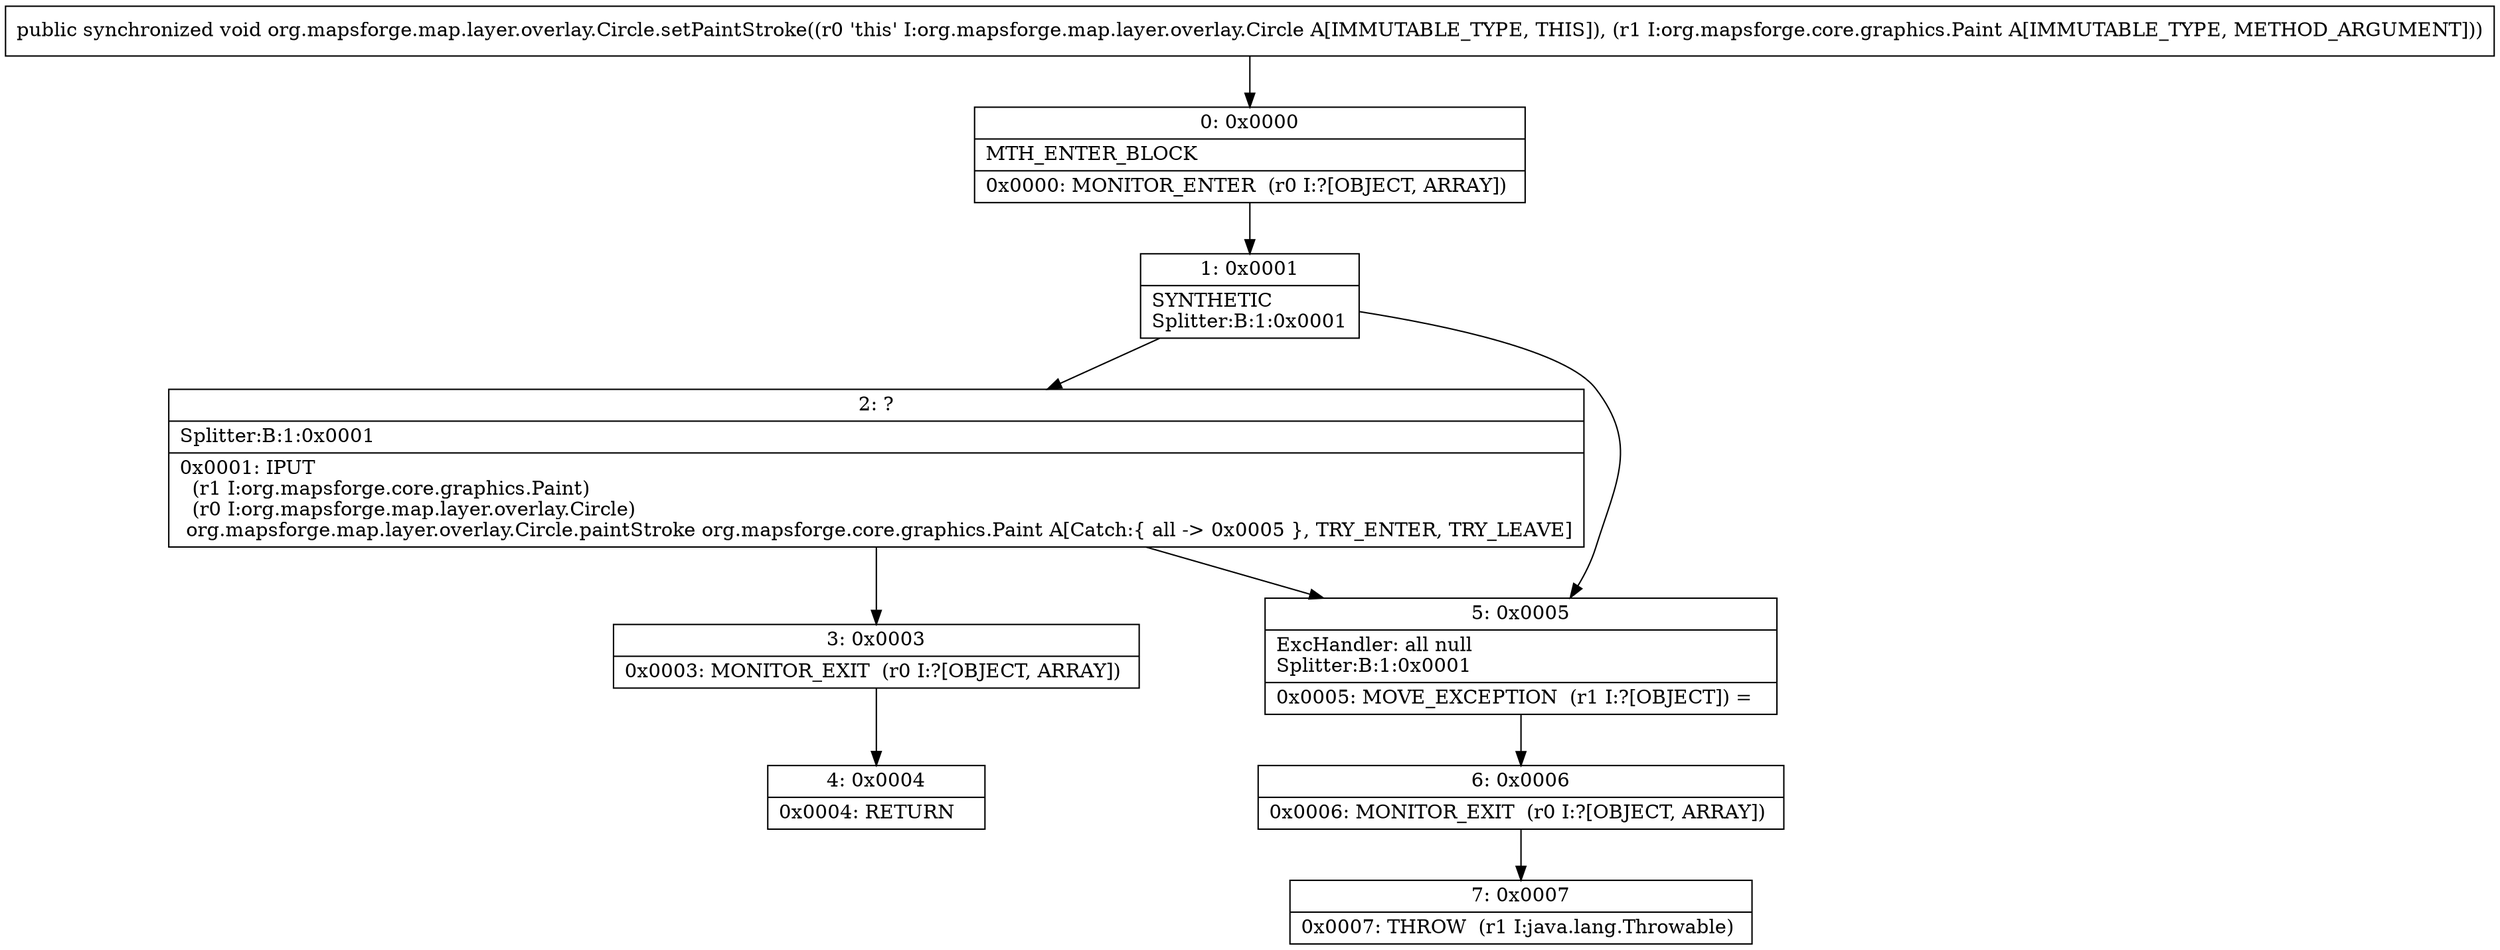digraph "CFG fororg.mapsforge.map.layer.overlay.Circle.setPaintStroke(Lorg\/mapsforge\/core\/graphics\/Paint;)V" {
Node_0 [shape=record,label="{0\:\ 0x0000|MTH_ENTER_BLOCK\l|0x0000: MONITOR_ENTER  (r0 I:?[OBJECT, ARRAY]) \l}"];
Node_1 [shape=record,label="{1\:\ 0x0001|SYNTHETIC\lSplitter:B:1:0x0001\l}"];
Node_2 [shape=record,label="{2\:\ ?|Splitter:B:1:0x0001\l|0x0001: IPUT  \l  (r1 I:org.mapsforge.core.graphics.Paint)\l  (r0 I:org.mapsforge.map.layer.overlay.Circle)\l org.mapsforge.map.layer.overlay.Circle.paintStroke org.mapsforge.core.graphics.Paint A[Catch:\{ all \-\> 0x0005 \}, TRY_ENTER, TRY_LEAVE]\l}"];
Node_3 [shape=record,label="{3\:\ 0x0003|0x0003: MONITOR_EXIT  (r0 I:?[OBJECT, ARRAY]) \l}"];
Node_4 [shape=record,label="{4\:\ 0x0004|0x0004: RETURN   \l}"];
Node_5 [shape=record,label="{5\:\ 0x0005|ExcHandler: all null\lSplitter:B:1:0x0001\l|0x0005: MOVE_EXCEPTION  (r1 I:?[OBJECT]) =  \l}"];
Node_6 [shape=record,label="{6\:\ 0x0006|0x0006: MONITOR_EXIT  (r0 I:?[OBJECT, ARRAY]) \l}"];
Node_7 [shape=record,label="{7\:\ 0x0007|0x0007: THROW  (r1 I:java.lang.Throwable) \l}"];
MethodNode[shape=record,label="{public synchronized void org.mapsforge.map.layer.overlay.Circle.setPaintStroke((r0 'this' I:org.mapsforge.map.layer.overlay.Circle A[IMMUTABLE_TYPE, THIS]), (r1 I:org.mapsforge.core.graphics.Paint A[IMMUTABLE_TYPE, METHOD_ARGUMENT])) }"];
MethodNode -> Node_0;
Node_0 -> Node_1;
Node_1 -> Node_2;
Node_1 -> Node_5;
Node_2 -> Node_3;
Node_2 -> Node_5;
Node_3 -> Node_4;
Node_5 -> Node_6;
Node_6 -> Node_7;
}

